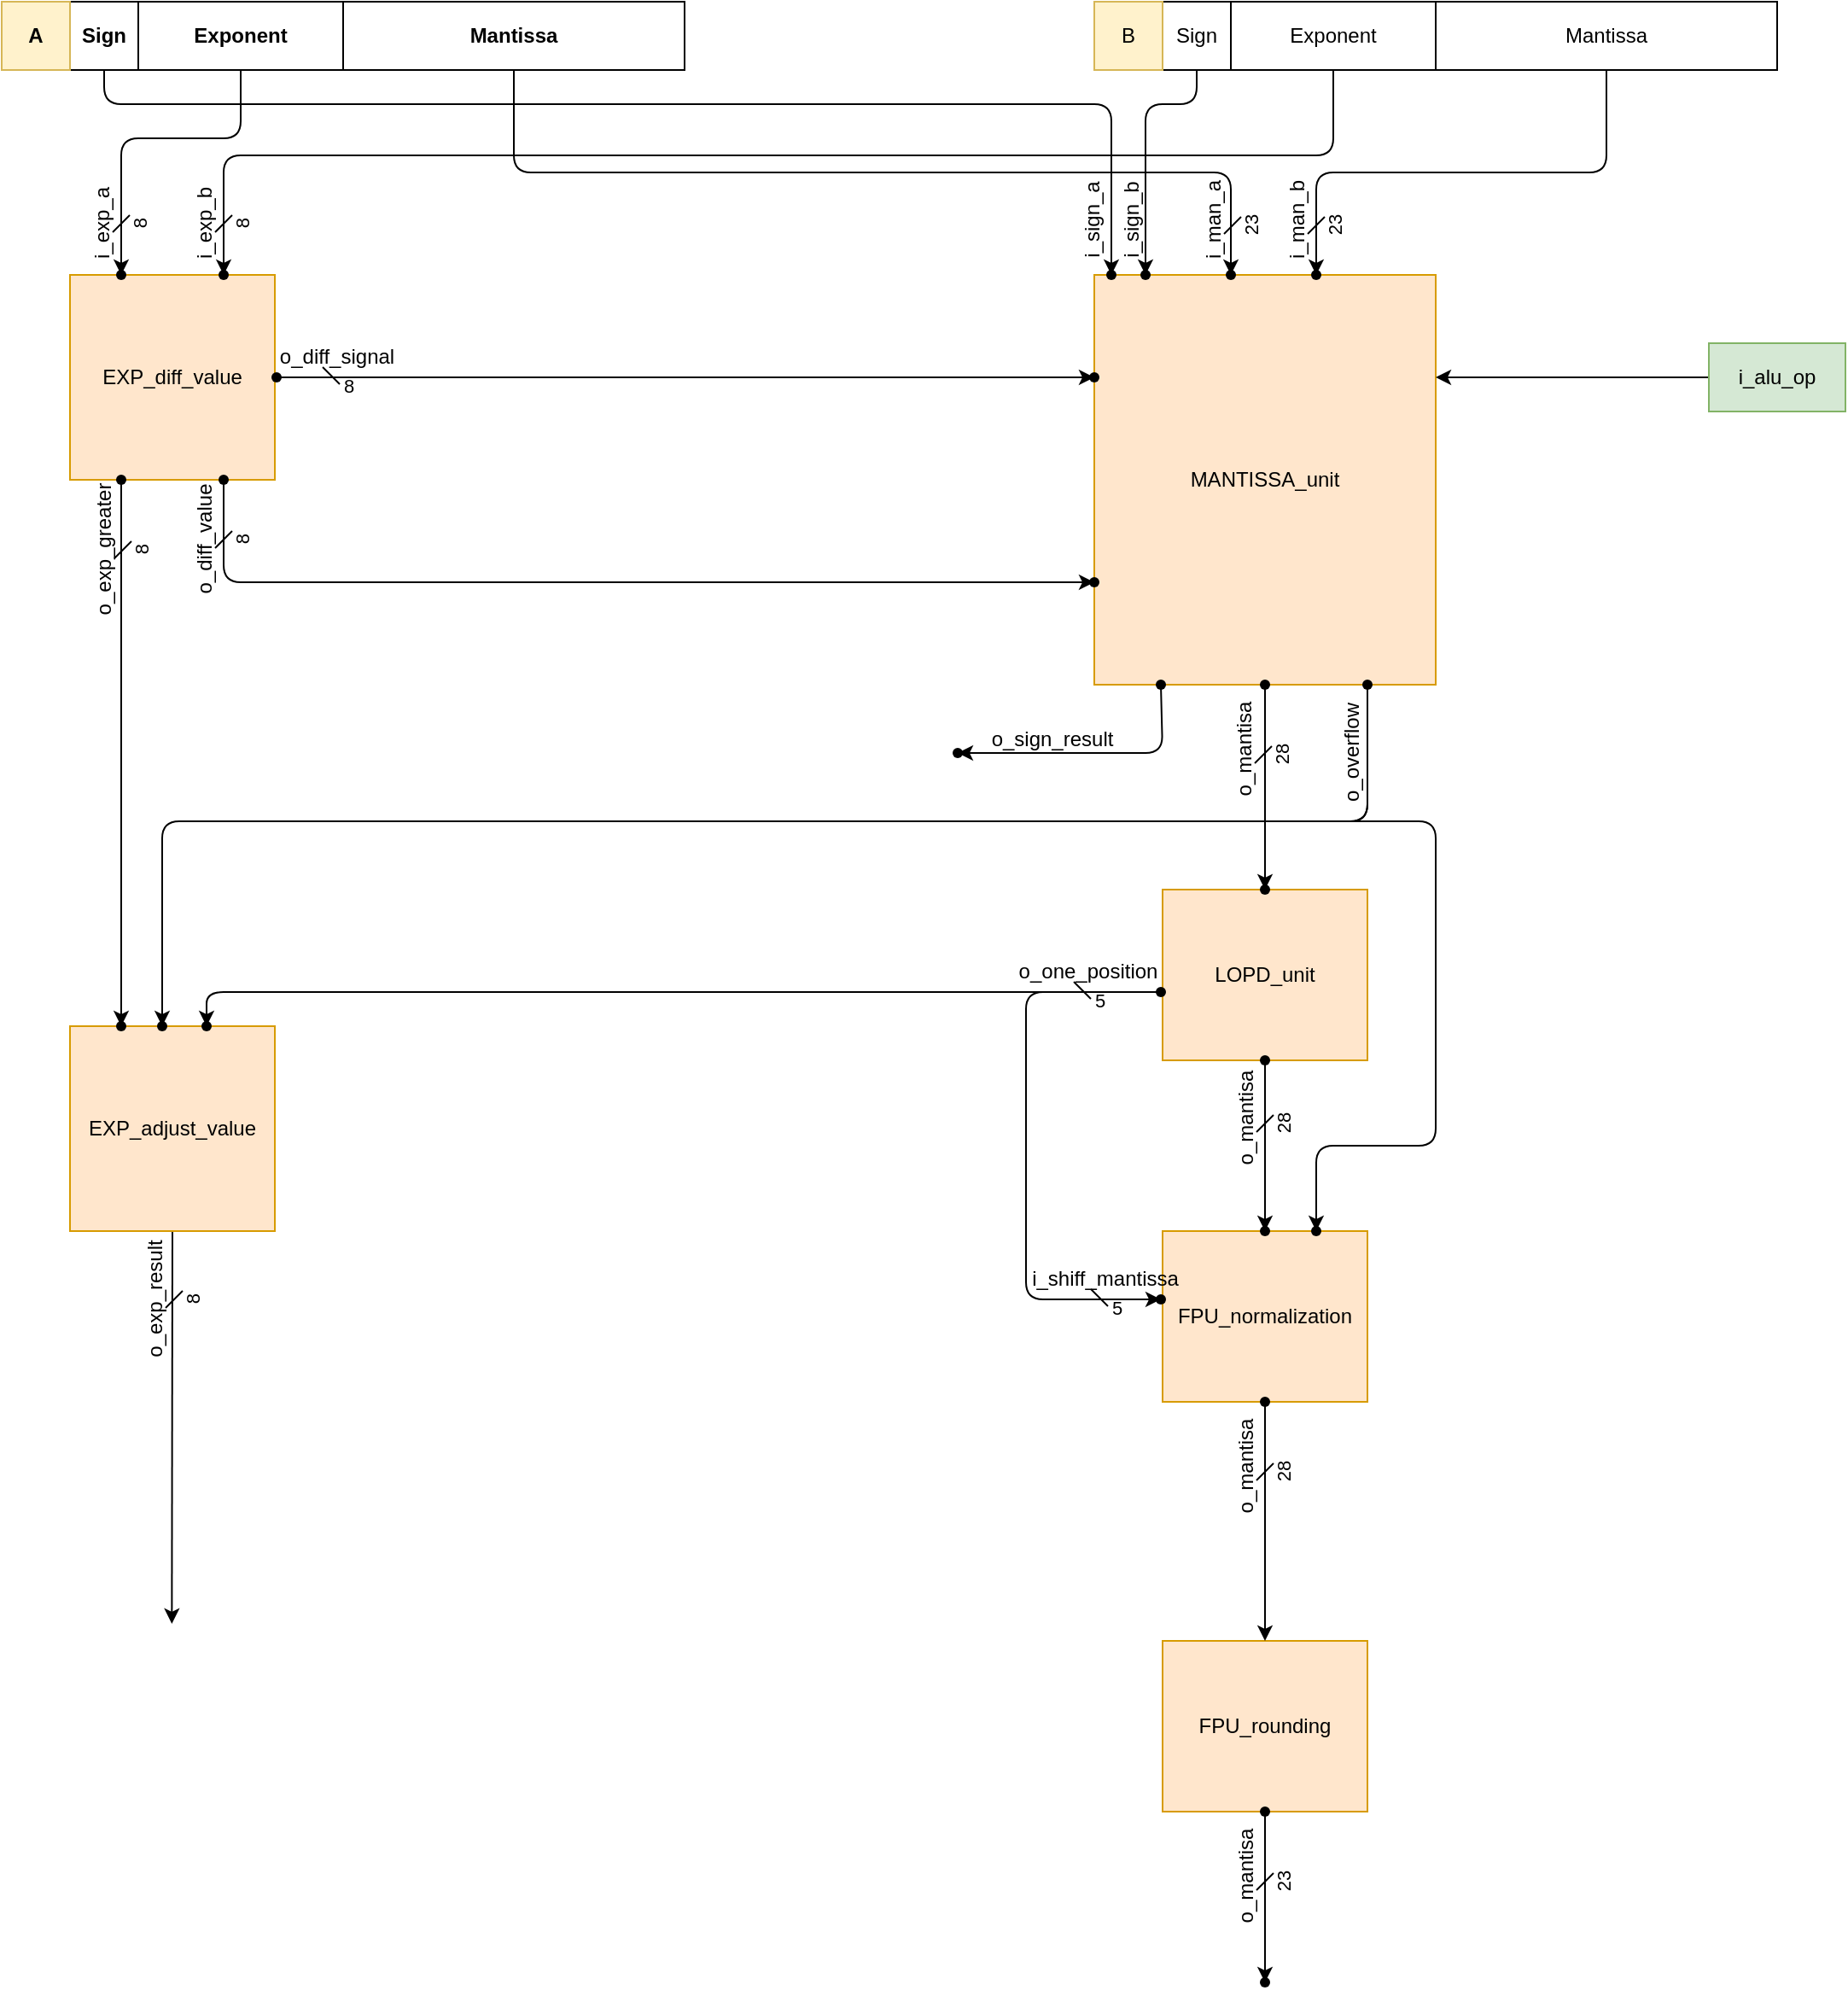<mxfile>
    <diagram id="tJJXcjk9e3DQMrtll4f6" name="Page-1">
        <mxGraphModel dx="510" dy="340" grid="1" gridSize="10" guides="1" tooltips="1" connect="1" arrows="1" fold="1" page="1" pageScale="1" pageWidth="850" pageHeight="1100" math="0" shadow="0">
            <root>
                <mxCell id="0"/>
                <mxCell id="1" parent="0"/>
                <mxCell id="110" value="FPU_normalization" style="whiteSpace=wrap;html=1;fillColor=#ffe6cc;strokeColor=#d79b00;" parent="1" vertex="1">
                    <mxGeometry x="760" y="920" width="120" height="100" as="geometry"/>
                </mxCell>
                <mxCell id="95" value="LOPD_unit" style="whiteSpace=wrap;html=1;fillColor=#ffe6cc;strokeColor=#d79b00;" parent="1" vertex="1">
                    <mxGeometry x="760" y="720" width="120" height="100" as="geometry"/>
                </mxCell>
                <mxCell id="6" value="" style="group;fontStyle=1" parent="1" vertex="1" connectable="0">
                    <mxGeometry x="80" y="200" width="400" height="40" as="geometry"/>
                </mxCell>
                <mxCell id="2" value="Sign" style="whiteSpace=wrap;html=1;fontStyle=1" parent="6" vertex="1">
                    <mxGeometry x="40" width="40" height="40" as="geometry"/>
                </mxCell>
                <mxCell id="3" value="Exponent" style="whiteSpace=wrap;html=1;fontStyle=1" parent="6" vertex="1">
                    <mxGeometry x="80" width="120" height="40" as="geometry"/>
                </mxCell>
                <mxCell id="4" value="Mantissa" style="whiteSpace=wrap;html=1;fontStyle=1" parent="6" vertex="1">
                    <mxGeometry x="200" width="200" height="40" as="geometry"/>
                </mxCell>
                <mxCell id="5" value="A" style="whiteSpace=wrap;html=1;fillColor=#fff2cc;strokeColor=#d6b656;fontStyle=1" parent="6" vertex="1">
                    <mxGeometry width="40" height="40" as="geometry"/>
                </mxCell>
                <mxCell id="7" value="" style="group" parent="1" vertex="1" connectable="0">
                    <mxGeometry x="720" y="200" width="400" height="40" as="geometry"/>
                </mxCell>
                <mxCell id="8" value="Sign" style="whiteSpace=wrap;html=1;" parent="7" vertex="1">
                    <mxGeometry x="40" width="40" height="40" as="geometry"/>
                </mxCell>
                <mxCell id="9" value="Exponent" style="whiteSpace=wrap;html=1;" parent="7" vertex="1">
                    <mxGeometry x="80" width="120" height="40" as="geometry"/>
                </mxCell>
                <mxCell id="10" value="Mantissa" style="whiteSpace=wrap;html=1;" parent="7" vertex="1">
                    <mxGeometry x="200" width="200" height="40" as="geometry"/>
                </mxCell>
                <mxCell id="11" value="B" style="whiteSpace=wrap;html=1;fillColor=#fff2cc;strokeColor=#d6b656;" parent="7" vertex="1">
                    <mxGeometry width="40" height="40" as="geometry"/>
                </mxCell>
                <mxCell id="21" style="edgeStyle=none;html=1;exitX=0.25;exitY=1;exitDx=0;exitDy=0;entryX=0.192;entryY=0.058;entryDx=0;entryDy=0;entryPerimeter=0;" parent="1" source="12" target="137" edge="1">
                    <mxGeometry relative="1" as="geometry">
                        <mxPoint x="150" y="600.323" as="targetPoint"/>
                    </mxGeometry>
                </mxCell>
                <mxCell id="27" style="edgeStyle=none;html=1;exitX=0.75;exitY=1;exitDx=0;exitDy=0;entryX=0;entryY=0.75;entryDx=0;entryDy=0;" parent="1" source="12" target="37" edge="1">
                    <mxGeometry relative="1" as="geometry">
                        <mxPoint x="360" y="560" as="targetPoint"/>
                        <Array as="points">
                            <mxPoint x="210" y="540"/>
                        </Array>
                    </mxGeometry>
                </mxCell>
                <mxCell id="32" style="edgeStyle=none;html=1;exitX=1;exitY=0.5;exitDx=0;exitDy=0;entryX=0;entryY=0.25;entryDx=0;entryDy=0;" parent="1" source="12" target="37" edge="1">
                    <mxGeometry relative="1" as="geometry">
                        <mxPoint x="460" y="420" as="targetPoint"/>
                    </mxGeometry>
                </mxCell>
                <mxCell id="12" value="EXP_diff_value" style="whiteSpace=wrap;html=1;fillColor=#ffe6cc;strokeColor=#d79b00;" parent="1" vertex="1">
                    <mxGeometry x="120" y="360" width="120" height="120" as="geometry"/>
                </mxCell>
                <mxCell id="13" style="edgeStyle=none;html=1;exitX=0.5;exitY=1;exitDx=0;exitDy=0;entryX=0.25;entryY=0;entryDx=0;entryDy=0;" parent="1" source="3" target="12" edge="1">
                    <mxGeometry relative="1" as="geometry">
                        <Array as="points">
                            <mxPoint x="220" y="280"/>
                            <mxPoint x="150" y="280"/>
                        </Array>
                    </mxGeometry>
                </mxCell>
                <mxCell id="14" style="edgeStyle=none;html=1;exitX=0.5;exitY=1;exitDx=0;exitDy=0;entryX=0.75;entryY=0;entryDx=0;entryDy=0;" parent="1" source="9" target="12" edge="1">
                    <mxGeometry relative="1" as="geometry">
                        <Array as="points">
                            <mxPoint x="860" y="290"/>
                            <mxPoint x="210" y="290"/>
                        </Array>
                    </mxGeometry>
                </mxCell>
                <mxCell id="16" value="i_exp_b" style="text;html=1;align=center;verticalAlign=middle;resizable=0;points=[];autosize=1;strokeColor=none;fillColor=none;rotation=-90;" parent="1" vertex="1">
                    <mxGeometry x="164" y="315" width="70" height="30" as="geometry"/>
                </mxCell>
                <mxCell id="17" value="" style="endArrow=none;html=1;" parent="1" edge="1">
                    <mxGeometry width="50" height="50" relative="1" as="geometry">
                        <mxPoint x="215" y="325" as="sourcePoint"/>
                        <mxPoint x="205" y="335" as="targetPoint"/>
                        <Array as="points">
                            <mxPoint x="205" y="335"/>
                        </Array>
                    </mxGeometry>
                </mxCell>
                <mxCell id="18" value="8" style="edgeLabel;html=1;align=center;verticalAlign=middle;resizable=0;points=[];labelBackgroundColor=none;rotation=-90;" parent="17" vertex="1" connectable="0">
                    <mxGeometry x="-0.668" relative="1" as="geometry">
                        <mxPoint x="7" y="3" as="offset"/>
                    </mxGeometry>
                </mxCell>
                <mxCell id="22" value="" style="group" parent="1" vertex="1" connectable="0">
                    <mxGeometry x="124" y="295" width="36" height="75" as="geometry"/>
                </mxCell>
                <mxCell id="15" value="i_exp_a" style="text;html=1;align=center;verticalAlign=middle;resizable=0;points=[];autosize=1;strokeColor=none;fillColor=none;rotation=-90;" parent="22" vertex="1">
                    <mxGeometry x="-20" y="20" width="70" height="30" as="geometry"/>
                </mxCell>
                <mxCell id="19" value="" style="endArrow=none;html=1;" parent="22" edge="1">
                    <mxGeometry width="50" height="50" relative="1" as="geometry">
                        <mxPoint x="31" y="30" as="sourcePoint"/>
                        <mxPoint x="21" y="40" as="targetPoint"/>
                        <Array as="points">
                            <mxPoint x="21" y="40"/>
                        </Array>
                    </mxGeometry>
                </mxCell>
                <mxCell id="20" value="8" style="edgeLabel;html=1;align=center;verticalAlign=middle;resizable=0;points=[];labelBackgroundColor=none;rotation=-90;" parent="19" vertex="1" connectable="0">
                    <mxGeometry x="-0.668" relative="1" as="geometry">
                        <mxPoint x="7" y="3" as="offset"/>
                    </mxGeometry>
                </mxCell>
                <mxCell id="43" value="" style="shape=waypoint;sketch=0;size=6;pointerEvents=1;points=[];fillColor=none;resizable=0;rotatable=0;perimeter=centerPerimeter;snapToPoint=1;" parent="22" vertex="1">
                    <mxGeometry x="16" y="55" width="20" height="20" as="geometry"/>
                </mxCell>
                <mxCell id="23" value="" style="group" parent="1" vertex="1" connectable="0">
                    <mxGeometry x="125" y="486" width="65" height="70" as="geometry"/>
                </mxCell>
                <mxCell id="24" value="o_exp_greater" style="text;html=1;align=center;verticalAlign=middle;resizable=0;points=[];autosize=1;strokeColor=none;fillColor=none;rotation=-90;" parent="23" vertex="1">
                    <mxGeometry x="-35" y="20" width="100" height="30" as="geometry"/>
                </mxCell>
                <mxCell id="25" value="" style="endArrow=none;html=1;" parent="23" edge="1">
                    <mxGeometry width="50" height="50" relative="1" as="geometry">
                        <mxPoint x="31" y="30" as="sourcePoint"/>
                        <mxPoint x="21" y="40" as="targetPoint"/>
                        <Array as="points">
                            <mxPoint x="21" y="40"/>
                        </Array>
                    </mxGeometry>
                </mxCell>
                <mxCell id="26" value="8" style="edgeLabel;html=1;align=center;verticalAlign=middle;resizable=0;points=[];labelBackgroundColor=none;rotation=-90;" parent="25" vertex="1" connectable="0">
                    <mxGeometry x="-0.668" relative="1" as="geometry">
                        <mxPoint x="7" y="3" as="offset"/>
                    </mxGeometry>
                </mxCell>
                <mxCell id="45" value="" style="shape=waypoint;sketch=0;size=6;pointerEvents=1;points=[];fillColor=none;resizable=0;rotatable=0;perimeter=centerPerimeter;snapToPoint=1;" parent="23" vertex="1">
                    <mxGeometry x="15" y="-16" width="20" height="20" as="geometry"/>
                </mxCell>
                <mxCell id="28" value="" style="group" parent="1" vertex="1" connectable="0">
                    <mxGeometry x="184" y="480" width="65" height="70" as="geometry"/>
                </mxCell>
                <mxCell id="29" value="o_diff_value" style="text;html=1;align=center;verticalAlign=middle;resizable=0;points=[];autosize=1;strokeColor=none;fillColor=none;rotation=-90;" parent="28" vertex="1">
                    <mxGeometry x="-30" y="20" width="90" height="30" as="geometry"/>
                </mxCell>
                <mxCell id="30" value="" style="endArrow=none;html=1;" parent="28" edge="1">
                    <mxGeometry width="50" height="50" relative="1" as="geometry">
                        <mxPoint x="31" y="30" as="sourcePoint"/>
                        <mxPoint x="21" y="40" as="targetPoint"/>
                        <Array as="points">
                            <mxPoint x="21" y="40"/>
                        </Array>
                    </mxGeometry>
                </mxCell>
                <mxCell id="31" value="8" style="edgeLabel;html=1;align=center;verticalAlign=middle;resizable=0;points=[];labelBackgroundColor=none;rotation=-90;" parent="30" vertex="1" connectable="0">
                    <mxGeometry x="-0.668" relative="1" as="geometry">
                        <mxPoint x="7" y="3" as="offset"/>
                    </mxGeometry>
                </mxCell>
                <mxCell id="44" value="" style="shape=waypoint;sketch=0;size=6;pointerEvents=1;points=[];fillColor=none;resizable=0;rotatable=0;perimeter=centerPerimeter;snapToPoint=1;" parent="28" vertex="1">
                    <mxGeometry x="16" y="-10" width="20" height="20" as="geometry"/>
                </mxCell>
                <mxCell id="33" value="" style="group;rotation=90;" parent="1" vertex="1" connectable="0">
                    <mxGeometry x="240" y="390" width="78" height="70" as="geometry"/>
                </mxCell>
                <mxCell id="34" value="o_diff_signal" style="text;html=1;align=center;verticalAlign=middle;resizable=0;points=[];autosize=1;strokeColor=none;fillColor=none;rotation=0;" parent="33" vertex="1">
                    <mxGeometry x="-9" y="3" width="90" height="30" as="geometry"/>
                </mxCell>
                <mxCell id="35" value="" style="endArrow=none;html=1;" parent="33" edge="1">
                    <mxGeometry width="50" height="50" relative="1" as="geometry">
                        <mxPoint x="38" y="34" as="sourcePoint"/>
                        <mxPoint x="28" y="24" as="targetPoint"/>
                        <Array as="points">
                            <mxPoint x="28" y="24"/>
                        </Array>
                    </mxGeometry>
                </mxCell>
                <mxCell id="36" value="8" style="edgeLabel;html=1;align=center;verticalAlign=middle;resizable=0;points=[];labelBackgroundColor=none;rotation=0;" parent="35" vertex="1" connectable="0">
                    <mxGeometry x="-0.668" relative="1" as="geometry">
                        <mxPoint x="7" y="3" as="offset"/>
                    </mxGeometry>
                </mxCell>
                <mxCell id="46" value="" style="shape=waypoint;sketch=0;size=6;pointerEvents=1;points=[];fillColor=none;resizable=0;rotatable=0;perimeter=centerPerimeter;snapToPoint=1;" parent="33" vertex="1">
                    <mxGeometry x="-9" y="20" width="20" height="20" as="geometry"/>
                </mxCell>
                <mxCell id="37" value="MANTISSA_unit" style="whiteSpace=wrap;html=1;fillColor=#ffe6cc;strokeColor=#d79b00;" parent="1" vertex="1">
                    <mxGeometry x="720" y="360" width="200" height="240" as="geometry"/>
                </mxCell>
                <mxCell id="39" value="" style="shape=waypoint;sketch=0;size=6;pointerEvents=1;points=[];fillColor=none;resizable=0;rotatable=0;perimeter=centerPerimeter;snapToPoint=1;" parent="1" vertex="1">
                    <mxGeometry x="720" y="350" width="20" height="20" as="geometry"/>
                </mxCell>
                <mxCell id="40" value="" style="shape=waypoint;sketch=0;size=6;pointerEvents=1;points=[];fillColor=none;resizable=0;rotatable=0;perimeter=centerPerimeter;snapToPoint=1;" parent="1" vertex="1">
                    <mxGeometry x="710" y="410" width="20" height="20" as="geometry"/>
                </mxCell>
                <mxCell id="41" value="" style="shape=waypoint;sketch=0;size=6;pointerEvents=1;points=[];fillColor=none;resizable=0;rotatable=0;perimeter=centerPerimeter;snapToPoint=1;" parent="1" vertex="1">
                    <mxGeometry x="710" y="530" width="20" height="20" as="geometry"/>
                </mxCell>
                <mxCell id="42" value="" style="shape=waypoint;sketch=0;size=6;pointerEvents=1;points=[];fillColor=none;resizable=0;rotatable=0;perimeter=centerPerimeter;snapToPoint=1;" parent="1" vertex="1">
                    <mxGeometry x="200" y="350" width="20" height="20" as="geometry"/>
                </mxCell>
                <mxCell id="47" value="" style="shape=waypoint;sketch=0;size=6;pointerEvents=1;points=[];fillColor=none;resizable=0;rotatable=0;perimeter=centerPerimeter;snapToPoint=1;" parent="1" vertex="1">
                    <mxGeometry x="740" y="350" width="20" height="20" as="geometry"/>
                </mxCell>
                <mxCell id="38" style="edgeStyle=none;html=1;exitX=0.5;exitY=1;exitDx=0;exitDy=0;entryX=0.514;entryY=0.307;entryDx=0;entryDy=0;entryPerimeter=0;" parent="1" source="2" target="39" edge="1">
                    <mxGeometry relative="1" as="geometry">
                        <mxPoint x="740.0" y="330.0" as="targetPoint"/>
                        <Array as="points">
                            <mxPoint x="140" y="260"/>
                            <mxPoint x="730" y="260"/>
                        </Array>
                    </mxGeometry>
                </mxCell>
                <mxCell id="48" style="edgeStyle=none;html=1;exitX=0.5;exitY=1;exitDx=0;exitDy=0;entryX=0.686;entryY=-0.064;entryDx=0;entryDy=0;entryPerimeter=0;" parent="1" source="8" target="47" edge="1">
                    <mxGeometry relative="1" as="geometry">
                        <Array as="points">
                            <mxPoint x="780" y="260"/>
                            <mxPoint x="750" y="260"/>
                        </Array>
                    </mxGeometry>
                </mxCell>
                <mxCell id="49" value="" style="shape=waypoint;sketch=0;size=6;pointerEvents=1;points=[];fillColor=none;resizable=0;rotatable=0;perimeter=centerPerimeter;snapToPoint=1;" parent="1" vertex="1">
                    <mxGeometry x="790" y="350" width="20" height="20" as="geometry"/>
                </mxCell>
                <mxCell id="50" value="" style="shape=waypoint;sketch=0;size=6;pointerEvents=1;points=[];fillColor=none;resizable=0;rotatable=0;perimeter=centerPerimeter;snapToPoint=1;" parent="1" vertex="1">
                    <mxGeometry x="840" y="350" width="20" height="20" as="geometry"/>
                </mxCell>
                <mxCell id="51" style="edgeStyle=none;html=1;exitX=0.5;exitY=1;exitDx=0;exitDy=0;entryX=0.329;entryY=0.336;entryDx=0;entryDy=0;entryPerimeter=0;" parent="1" source="4" target="49" edge="1">
                    <mxGeometry relative="1" as="geometry">
                        <Array as="points">
                            <mxPoint x="380" y="300"/>
                            <mxPoint x="800" y="300"/>
                        </Array>
                    </mxGeometry>
                </mxCell>
                <mxCell id="52" style="edgeStyle=none;html=1;exitX=0.5;exitY=1;exitDx=0;exitDy=0;entryX=0.871;entryY=0.164;entryDx=0;entryDy=0;entryPerimeter=0;" parent="1" source="10" target="50" edge="1">
                    <mxGeometry relative="1" as="geometry">
                        <Array as="points">
                            <mxPoint x="1020" y="300"/>
                            <mxPoint x="850" y="300"/>
                        </Array>
                    </mxGeometry>
                </mxCell>
                <mxCell id="53" value="" style="group;rotation=0;" parent="1" vertex="1" connectable="0">
                    <mxGeometry x="697" y="290" width="78" height="70" as="geometry"/>
                </mxCell>
                <mxCell id="54" value="i_sign_a" style="text;html=1;align=center;verticalAlign=middle;resizable=0;points=[];autosize=1;strokeColor=none;fillColor=none;rotation=-90;" parent="53" vertex="1">
                    <mxGeometry x="-13" y="23" width="70" height="30" as="geometry"/>
                </mxCell>
                <mxCell id="60" value="" style="group;rotation=0;" parent="1" vertex="1" connectable="0">
                    <mxGeometry x="720" y="290" width="78" height="70" as="geometry"/>
                </mxCell>
                <mxCell id="61" value="i_sign_b" style="text;html=1;align=center;verticalAlign=middle;resizable=0;points=[];autosize=1;strokeColor=none;fillColor=none;rotation=-90;" parent="60" vertex="1">
                    <mxGeometry x="-13" y="23" width="70" height="30" as="geometry"/>
                </mxCell>
                <mxCell id="62" value="" style="group;rotation=0;" parent="1" vertex="1" connectable="0">
                    <mxGeometry x="768" y="290" width="78" height="70" as="geometry"/>
                </mxCell>
                <mxCell id="63" value="i_man_a" style="text;html=1;align=center;verticalAlign=middle;resizable=0;points=[];autosize=1;strokeColor=none;fillColor=none;rotation=-90;" parent="62" vertex="1">
                    <mxGeometry x="-13" y="23" width="70" height="30" as="geometry"/>
                </mxCell>
                <mxCell id="64" value="" style="endArrow=none;html=1;" parent="62" edge="1">
                    <mxGeometry width="50" height="50" relative="1" as="geometry">
                        <mxPoint x="38" y="36" as="sourcePoint"/>
                        <mxPoint x="28" y="46" as="targetPoint"/>
                        <Array as="points">
                            <mxPoint x="28" y="46"/>
                        </Array>
                    </mxGeometry>
                </mxCell>
                <mxCell id="65" value="23" style="edgeLabel;html=1;align=center;verticalAlign=middle;resizable=0;points=[];labelBackgroundColor=none;rotation=-90;" parent="64" vertex="1" connectable="0">
                    <mxGeometry x="-0.668" relative="1" as="geometry">
                        <mxPoint x="7" y="3" as="offset"/>
                    </mxGeometry>
                </mxCell>
                <mxCell id="67" value="" style="group;rotation=0;" parent="1" vertex="1" connectable="0">
                    <mxGeometry x="817" y="290" width="78" height="70" as="geometry"/>
                </mxCell>
                <mxCell id="68" value="i_man_b" style="text;html=1;align=center;verticalAlign=middle;resizable=0;points=[];autosize=1;strokeColor=none;fillColor=none;rotation=-90;" parent="67" vertex="1">
                    <mxGeometry x="-13" y="23" width="70" height="30" as="geometry"/>
                </mxCell>
                <mxCell id="69" value="" style="endArrow=none;html=1;" parent="67" edge="1">
                    <mxGeometry width="50" height="50" relative="1" as="geometry">
                        <mxPoint x="38" y="36" as="sourcePoint"/>
                        <mxPoint x="28" y="46" as="targetPoint"/>
                        <Array as="points">
                            <mxPoint x="28" y="46"/>
                        </Array>
                    </mxGeometry>
                </mxCell>
                <mxCell id="70" value="23" style="edgeLabel;html=1;align=center;verticalAlign=middle;resizable=0;points=[];labelBackgroundColor=none;rotation=-90;" parent="69" vertex="1" connectable="0">
                    <mxGeometry x="-0.668" relative="1" as="geometry">
                        <mxPoint x="7" y="3" as="offset"/>
                    </mxGeometry>
                </mxCell>
                <mxCell id="73" style="edgeStyle=none;html=1;exitX=0;exitY=0.5;exitDx=0;exitDy=0;entryX=1;entryY=0.25;entryDx=0;entryDy=0;" parent="1" source="72" target="37" edge="1">
                    <mxGeometry relative="1" as="geometry"/>
                </mxCell>
                <mxCell id="72" value="i_alu_op" style="whiteSpace=wrap;html=1;fillColor=#d5e8d4;strokeColor=#82b366;" parent="1" vertex="1">
                    <mxGeometry x="1080" y="400" width="80" height="40" as="geometry"/>
                </mxCell>
                <mxCell id="79" value="" style="edgeStyle=none;html=1;" parent="1" source="74" target="78" edge="1">
                    <mxGeometry relative="1" as="geometry">
                        <Array as="points">
                            <mxPoint x="760" y="640"/>
                        </Array>
                    </mxGeometry>
                </mxCell>
                <mxCell id="74" value="" style="shape=waypoint;sketch=0;size=6;pointerEvents=1;points=[];fillColor=none;resizable=0;rotatable=0;perimeter=centerPerimeter;snapToPoint=1;" parent="1" vertex="1">
                    <mxGeometry x="749" y="590" width="20" height="20" as="geometry"/>
                </mxCell>
                <mxCell id="86" value="" style="edgeStyle=none;html=1;" parent="1" source="75" target="85" edge="1">
                    <mxGeometry relative="1" as="geometry"/>
                </mxCell>
                <mxCell id="75" value="" style="shape=waypoint;sketch=0;size=6;pointerEvents=1;points=[];fillColor=none;resizable=0;rotatable=0;perimeter=centerPerimeter;snapToPoint=1;" parent="1" vertex="1">
                    <mxGeometry x="810" y="590" width="20" height="20" as="geometry"/>
                </mxCell>
                <mxCell id="92" value="" style="edgeStyle=none;html=1;" parent="1" source="76" target="91" edge="1">
                    <mxGeometry relative="1" as="geometry">
                        <Array as="points">
                            <mxPoint x="880" y="680"/>
                            <mxPoint x="174" y="680"/>
                        </Array>
                    </mxGeometry>
                </mxCell>
                <mxCell id="133" value="" style="edgeStyle=none;html=1;entryX=0.771;entryY=0.021;entryDx=0;entryDy=0;entryPerimeter=0;" parent="1" source="76" target="132" edge="1">
                    <mxGeometry relative="1" as="geometry">
                        <Array as="points">
                            <mxPoint x="880" y="680"/>
                            <mxPoint x="850" y="680"/>
                            <mxPoint x="920" y="680"/>
                            <mxPoint x="920" y="870"/>
                            <mxPoint x="850" y="870"/>
                        </Array>
                    </mxGeometry>
                </mxCell>
                <mxCell id="76" value="" style="shape=waypoint;sketch=0;size=6;pointerEvents=1;points=[];fillColor=none;resizable=0;rotatable=0;perimeter=centerPerimeter;snapToPoint=1;" parent="1" vertex="1">
                    <mxGeometry x="870" y="590" width="20" height="20" as="geometry"/>
                </mxCell>
                <mxCell id="78" value="" style="shape=waypoint;sketch=0;size=6;pointerEvents=1;points=[];fillColor=none;resizable=0;rotatable=0;perimeter=centerPerimeter;snapToPoint=1;" parent="1" vertex="1">
                    <mxGeometry x="630" y="630" width="20" height="20" as="geometry"/>
                </mxCell>
                <mxCell id="80" value="" style="group;rotation=90;" parent="1" vertex="1" connectable="0">
                    <mxGeometry x="659" y="614" width="78" height="70" as="geometry"/>
                </mxCell>
                <mxCell id="81" value="o_sign_result" style="text;html=1;align=center;verticalAlign=middle;resizable=0;points=[];autosize=1;strokeColor=none;fillColor=none;rotation=0;" parent="80" vertex="1">
                    <mxGeometry x="-9" y="3" width="90" height="30" as="geometry"/>
                </mxCell>
                <mxCell id="85" value="" style="shape=waypoint;sketch=0;size=6;pointerEvents=1;points=[];fillColor=none;resizable=0;rotatable=0;perimeter=centerPerimeter;snapToPoint=1;" parent="1" vertex="1">
                    <mxGeometry x="810" y="710" width="20" height="20" as="geometry"/>
                </mxCell>
                <mxCell id="87" value="" style="group;rotation=0;" parent="1" vertex="1" connectable="0">
                    <mxGeometry x="786" y="600" width="78" height="70" as="geometry"/>
                </mxCell>
                <mxCell id="88" value="o_mantisa" style="text;html=1;align=center;verticalAlign=middle;resizable=0;points=[];autosize=1;strokeColor=none;fillColor=none;rotation=-90;" parent="87" vertex="1">
                    <mxGeometry x="-18" y="23" width="80" height="30" as="geometry"/>
                </mxCell>
                <mxCell id="89" value="" style="endArrow=none;html=1;" parent="87" edge="1">
                    <mxGeometry width="50" height="50" relative="1" as="geometry">
                        <mxPoint x="38" y="36" as="sourcePoint"/>
                        <mxPoint x="28" y="46" as="targetPoint"/>
                        <Array as="points">
                            <mxPoint x="28" y="46"/>
                        </Array>
                    </mxGeometry>
                </mxCell>
                <mxCell id="90" value="28" style="edgeLabel;html=1;align=center;verticalAlign=middle;resizable=0;points=[];labelBackgroundColor=none;rotation=-90;" parent="89" vertex="1" connectable="0">
                    <mxGeometry x="-0.668" relative="1" as="geometry">
                        <mxPoint x="7" y="3" as="offset"/>
                    </mxGeometry>
                </mxCell>
                <mxCell id="98" value="" style="edgeStyle=none;html=1;" parent="1" source="96" target="97" edge="1">
                    <mxGeometry relative="1" as="geometry">
                        <Array as="points">
                            <mxPoint x="200" y="780"/>
                        </Array>
                    </mxGeometry>
                </mxCell>
                <mxCell id="125" value="" style="edgeStyle=none;html=1;" parent="1" source="96" target="126" edge="1">
                    <mxGeometry relative="1" as="geometry">
                        <mxPoint x="680" y="950" as="targetPoint"/>
                        <Array as="points">
                            <mxPoint x="680" y="780"/>
                            <mxPoint x="680" y="960"/>
                        </Array>
                    </mxGeometry>
                </mxCell>
                <mxCell id="96" value="" style="shape=waypoint;sketch=0;size=6;pointerEvents=1;points=[];fillColor=none;resizable=0;rotatable=0;perimeter=centerPerimeter;snapToPoint=1;" parent="1" vertex="1">
                    <mxGeometry x="749" y="770" width="20" height="20" as="geometry"/>
                </mxCell>
                <mxCell id="99" value="" style="group;rotation=90;" parent="1" vertex="1" connectable="0">
                    <mxGeometry x="680" y="750" width="86" height="70" as="geometry"/>
                </mxCell>
                <mxCell id="100" value="o_one_position" style="text;html=1;align=center;verticalAlign=middle;resizable=0;points=[];autosize=1;strokeColor=none;fillColor=none;rotation=0;" parent="99" vertex="1">
                    <mxGeometry x="-14" y="3" width="100" height="30" as="geometry"/>
                </mxCell>
                <mxCell id="101" value="" style="endArrow=none;html=1;" parent="99" edge="1">
                    <mxGeometry width="50" height="50" relative="1" as="geometry">
                        <mxPoint x="38" y="34" as="sourcePoint"/>
                        <mxPoint x="28" y="24" as="targetPoint"/>
                        <Array as="points">
                            <mxPoint x="28" y="24"/>
                        </Array>
                    </mxGeometry>
                </mxCell>
                <mxCell id="102" value="5" style="edgeLabel;html=1;align=center;verticalAlign=middle;resizable=0;points=[];labelBackgroundColor=none;rotation=0;" parent="101" vertex="1" connectable="0">
                    <mxGeometry x="-0.668" relative="1" as="geometry">
                        <mxPoint x="7" y="3" as="offset"/>
                    </mxGeometry>
                </mxCell>
                <mxCell id="105" value="" style="edgeStyle=none;html=1;" parent="1" source="103" target="104" edge="1">
                    <mxGeometry relative="1" as="geometry"/>
                </mxCell>
                <mxCell id="103" value="" style="shape=waypoint;sketch=0;size=6;pointerEvents=1;points=[];fillColor=none;resizable=0;rotatable=0;perimeter=centerPerimeter;snapToPoint=1;" parent="1" vertex="1">
                    <mxGeometry x="810" y="810" width="20" height="20" as="geometry"/>
                </mxCell>
                <mxCell id="104" value="" style="shape=waypoint;sketch=0;size=6;pointerEvents=1;points=[];fillColor=none;resizable=0;rotatable=0;perimeter=centerPerimeter;snapToPoint=1;" parent="1" vertex="1">
                    <mxGeometry x="810" y="910" width="20" height="20" as="geometry"/>
                </mxCell>
                <mxCell id="106" value="" style="group;rotation=0;" parent="1" vertex="1" connectable="0">
                    <mxGeometry x="787" y="816" width="78" height="70" as="geometry"/>
                </mxCell>
                <mxCell id="107" value="o_mantisa" style="text;html=1;align=center;verticalAlign=middle;resizable=0;points=[];autosize=1;strokeColor=none;fillColor=none;rotation=-90;" parent="106" vertex="1">
                    <mxGeometry x="-18" y="23" width="80" height="30" as="geometry"/>
                </mxCell>
                <mxCell id="108" value="" style="endArrow=none;html=1;" parent="106" edge="1">
                    <mxGeometry width="50" height="50" relative="1" as="geometry">
                        <mxPoint x="38" y="36" as="sourcePoint"/>
                        <mxPoint x="28" y="46" as="targetPoint"/>
                        <Array as="points">
                            <mxPoint x="28" y="46"/>
                        </Array>
                    </mxGeometry>
                </mxCell>
                <mxCell id="109" value="28" style="edgeLabel;html=1;align=center;verticalAlign=middle;resizable=0;points=[];labelBackgroundColor=none;rotation=-90;" parent="108" vertex="1" connectable="0">
                    <mxGeometry x="-0.668" relative="1" as="geometry">
                        <mxPoint x="7" y="3" as="offset"/>
                    </mxGeometry>
                </mxCell>
                <mxCell id="111" value="FPU_rounding" style="whiteSpace=wrap;html=1;fillColor=#ffe6cc;strokeColor=#d79b00;" parent="1" vertex="1">
                    <mxGeometry x="760" y="1160" width="120" height="100" as="geometry"/>
                </mxCell>
                <mxCell id="113" value="" style="edgeStyle=none;html=1;" parent="1" source="112" target="111" edge="1">
                    <mxGeometry relative="1" as="geometry"/>
                </mxCell>
                <mxCell id="112" value="" style="shape=waypoint;sketch=0;size=6;pointerEvents=1;points=[];fillColor=none;resizable=0;rotatable=0;perimeter=centerPerimeter;snapToPoint=1;" parent="1" vertex="1">
                    <mxGeometry x="810" y="1010" width="20" height="20" as="geometry"/>
                </mxCell>
                <mxCell id="114" value="" style="group;rotation=0;" parent="1" vertex="1" connectable="0">
                    <mxGeometry x="787" y="1020" width="78" height="70" as="geometry"/>
                </mxCell>
                <mxCell id="115" value="o_mantisa" style="text;html=1;align=center;verticalAlign=middle;resizable=0;points=[];autosize=1;strokeColor=none;fillColor=none;rotation=-90;" parent="114" vertex="1">
                    <mxGeometry x="-18" y="23" width="80" height="30" as="geometry"/>
                </mxCell>
                <mxCell id="116" value="" style="endArrow=none;html=1;" parent="114" edge="1">
                    <mxGeometry width="50" height="50" relative="1" as="geometry">
                        <mxPoint x="38" y="36" as="sourcePoint"/>
                        <mxPoint x="28" y="46" as="targetPoint"/>
                        <Array as="points">
                            <mxPoint x="28" y="46"/>
                        </Array>
                    </mxGeometry>
                </mxCell>
                <mxCell id="117" value="28" style="edgeLabel;html=1;align=center;verticalAlign=middle;resizable=0;points=[];labelBackgroundColor=none;rotation=-90;" parent="116" vertex="1" connectable="0">
                    <mxGeometry x="-0.668" relative="1" as="geometry">
                        <mxPoint x="7" y="3" as="offset"/>
                    </mxGeometry>
                </mxCell>
                <mxCell id="120" value="" style="edgeStyle=none;html=1;" parent="1" source="118" target="119" edge="1">
                    <mxGeometry relative="1" as="geometry"/>
                </mxCell>
                <mxCell id="118" value="" style="shape=waypoint;sketch=0;size=6;pointerEvents=1;points=[];fillColor=none;resizable=0;rotatable=0;perimeter=centerPerimeter;snapToPoint=1;" parent="1" vertex="1">
                    <mxGeometry x="810" y="1250" width="20" height="20" as="geometry"/>
                </mxCell>
                <mxCell id="119" value="" style="shape=waypoint;sketch=0;size=6;pointerEvents=1;points=[];fillColor=none;resizable=0;rotatable=0;perimeter=centerPerimeter;snapToPoint=1;" parent="1" vertex="1">
                    <mxGeometry x="810" y="1350" width="20" height="20" as="geometry"/>
                </mxCell>
                <mxCell id="121" value="" style="group;rotation=0;" parent="1" vertex="1" connectable="0">
                    <mxGeometry x="787" y="1260" width="78" height="70" as="geometry"/>
                </mxCell>
                <mxCell id="122" value="o_mantisa" style="text;html=1;align=center;verticalAlign=middle;resizable=0;points=[];autosize=1;strokeColor=none;fillColor=none;rotation=-90;" parent="121" vertex="1">
                    <mxGeometry x="-18" y="23" width="80" height="30" as="geometry"/>
                </mxCell>
                <mxCell id="123" value="" style="endArrow=none;html=1;" parent="121" edge="1">
                    <mxGeometry width="50" height="50" relative="1" as="geometry">
                        <mxPoint x="38" y="36" as="sourcePoint"/>
                        <mxPoint x="28" y="46" as="targetPoint"/>
                        <Array as="points">
                            <mxPoint x="28" y="46"/>
                        </Array>
                    </mxGeometry>
                </mxCell>
                <mxCell id="124" value="23" style="edgeLabel;html=1;align=center;verticalAlign=middle;resizable=0;points=[];labelBackgroundColor=none;rotation=-90;" parent="123" vertex="1" connectable="0">
                    <mxGeometry x="-0.668" relative="1" as="geometry">
                        <mxPoint x="7" y="3" as="offset"/>
                    </mxGeometry>
                </mxCell>
                <mxCell id="126" value="" style="shape=waypoint;sketch=0;size=6;pointerEvents=1;points=[];fillColor=none;resizable=0;rotatable=0;perimeter=centerPerimeter;snapToPoint=1;" parent="1" vertex="1">
                    <mxGeometry x="749" y="950" width="20" height="20" as="geometry"/>
                </mxCell>
                <mxCell id="127" value="" style="group;rotation=90;" parent="1" vertex="1" connectable="0">
                    <mxGeometry x="690" y="930" width="91" height="70" as="geometry"/>
                </mxCell>
                <mxCell id="128" value="i_shiff_mantissa" style="text;html=1;align=center;verticalAlign=middle;resizable=0;points=[];autosize=1;strokeColor=none;fillColor=none;rotation=0;" parent="127" vertex="1">
                    <mxGeometry x="-19" y="3" width="110" height="30" as="geometry"/>
                </mxCell>
                <mxCell id="129" value="" style="endArrow=none;html=1;" parent="127" edge="1">
                    <mxGeometry width="50" height="50" relative="1" as="geometry">
                        <mxPoint x="38" y="34" as="sourcePoint"/>
                        <mxPoint x="28" y="24" as="targetPoint"/>
                        <Array as="points">
                            <mxPoint x="28" y="24"/>
                        </Array>
                    </mxGeometry>
                </mxCell>
                <mxCell id="130" value="5" style="edgeLabel;html=1;align=center;verticalAlign=middle;resizable=0;points=[];labelBackgroundColor=none;rotation=0;" parent="129" vertex="1" connectable="0">
                    <mxGeometry x="-0.668" relative="1" as="geometry">
                        <mxPoint x="7" y="3" as="offset"/>
                    </mxGeometry>
                </mxCell>
                <mxCell id="94" value="o_overflow" style="text;html=1;align=center;verticalAlign=middle;resizable=0;points=[];autosize=1;strokeColor=none;fillColor=none;rotation=-90;" parent="1" vertex="1">
                    <mxGeometry x="831" y="625" width="80" height="30" as="geometry"/>
                </mxCell>
                <mxCell id="132" value="" style="shape=waypoint;sketch=0;size=6;pointerEvents=1;points=[];fillColor=none;resizable=0;rotatable=0;perimeter=centerPerimeter;snapToPoint=1;" parent="1" vertex="1">
                    <mxGeometry x="840" y="910" width="20" height="20" as="geometry"/>
                </mxCell>
                <mxCell id="138" style="edgeStyle=none;html=1;exitX=0.5;exitY=1;exitDx=0;exitDy=0;" parent="1" source="135" edge="1">
                    <mxGeometry relative="1" as="geometry">
                        <mxPoint x="179.667" y="1150" as="targetPoint"/>
                    </mxGeometry>
                </mxCell>
                <mxCell id="135" value="EXP_adjust_value" style="whiteSpace=wrap;html=1;fillColor=#ffe6cc;strokeColor=#d79b00;" parent="1" vertex="1">
                    <mxGeometry x="120" y="800" width="120" height="120" as="geometry"/>
                </mxCell>
                <mxCell id="137" value="" style="shape=waypoint;sketch=0;size=6;pointerEvents=1;points=[];fillColor=none;resizable=0;rotatable=0;perimeter=centerPerimeter;snapToPoint=1;" parent="1" vertex="1">
                    <mxGeometry x="140" y="790" width="20" height="20" as="geometry"/>
                </mxCell>
                <mxCell id="91" value="" style="shape=waypoint;sketch=0;size=6;pointerEvents=1;points=[];fillColor=none;resizable=0;rotatable=0;perimeter=centerPerimeter;snapToPoint=1;" parent="1" vertex="1">
                    <mxGeometry x="164" y="790" width="20" height="20" as="geometry"/>
                </mxCell>
                <mxCell id="97" value="" style="shape=waypoint;sketch=0;size=6;pointerEvents=1;points=[];fillColor=none;resizable=0;rotatable=0;perimeter=centerPerimeter;snapToPoint=1;" parent="1" vertex="1">
                    <mxGeometry x="190" y="790" width="20" height="20" as="geometry"/>
                </mxCell>
                <mxCell id="139" value="" style="group" parent="1" vertex="1" connectable="0">
                    <mxGeometry x="155" y="925" width="65" height="70" as="geometry"/>
                </mxCell>
                <mxCell id="140" value="o_exp_result" style="text;html=1;align=center;verticalAlign=middle;resizable=0;points=[];autosize=1;strokeColor=none;fillColor=none;rotation=-90;" parent="139" vertex="1">
                    <mxGeometry x="-30" y="20" width="90" height="30" as="geometry"/>
                </mxCell>
                <mxCell id="141" value="" style="endArrow=none;html=1;" parent="139" edge="1">
                    <mxGeometry width="50" height="50" relative="1" as="geometry">
                        <mxPoint x="31" y="30" as="sourcePoint"/>
                        <mxPoint x="21" y="40" as="targetPoint"/>
                        <Array as="points">
                            <mxPoint x="21" y="40"/>
                        </Array>
                    </mxGeometry>
                </mxCell>
                <mxCell id="142" value="8" style="edgeLabel;html=1;align=center;verticalAlign=middle;resizable=0;points=[];labelBackgroundColor=none;rotation=-90;" parent="141" vertex="1" connectable="0">
                    <mxGeometry x="-0.668" relative="1" as="geometry">
                        <mxPoint x="7" y="3" as="offset"/>
                    </mxGeometry>
                </mxCell>
            </root>
        </mxGraphModel>
    </diagram>
</mxfile>